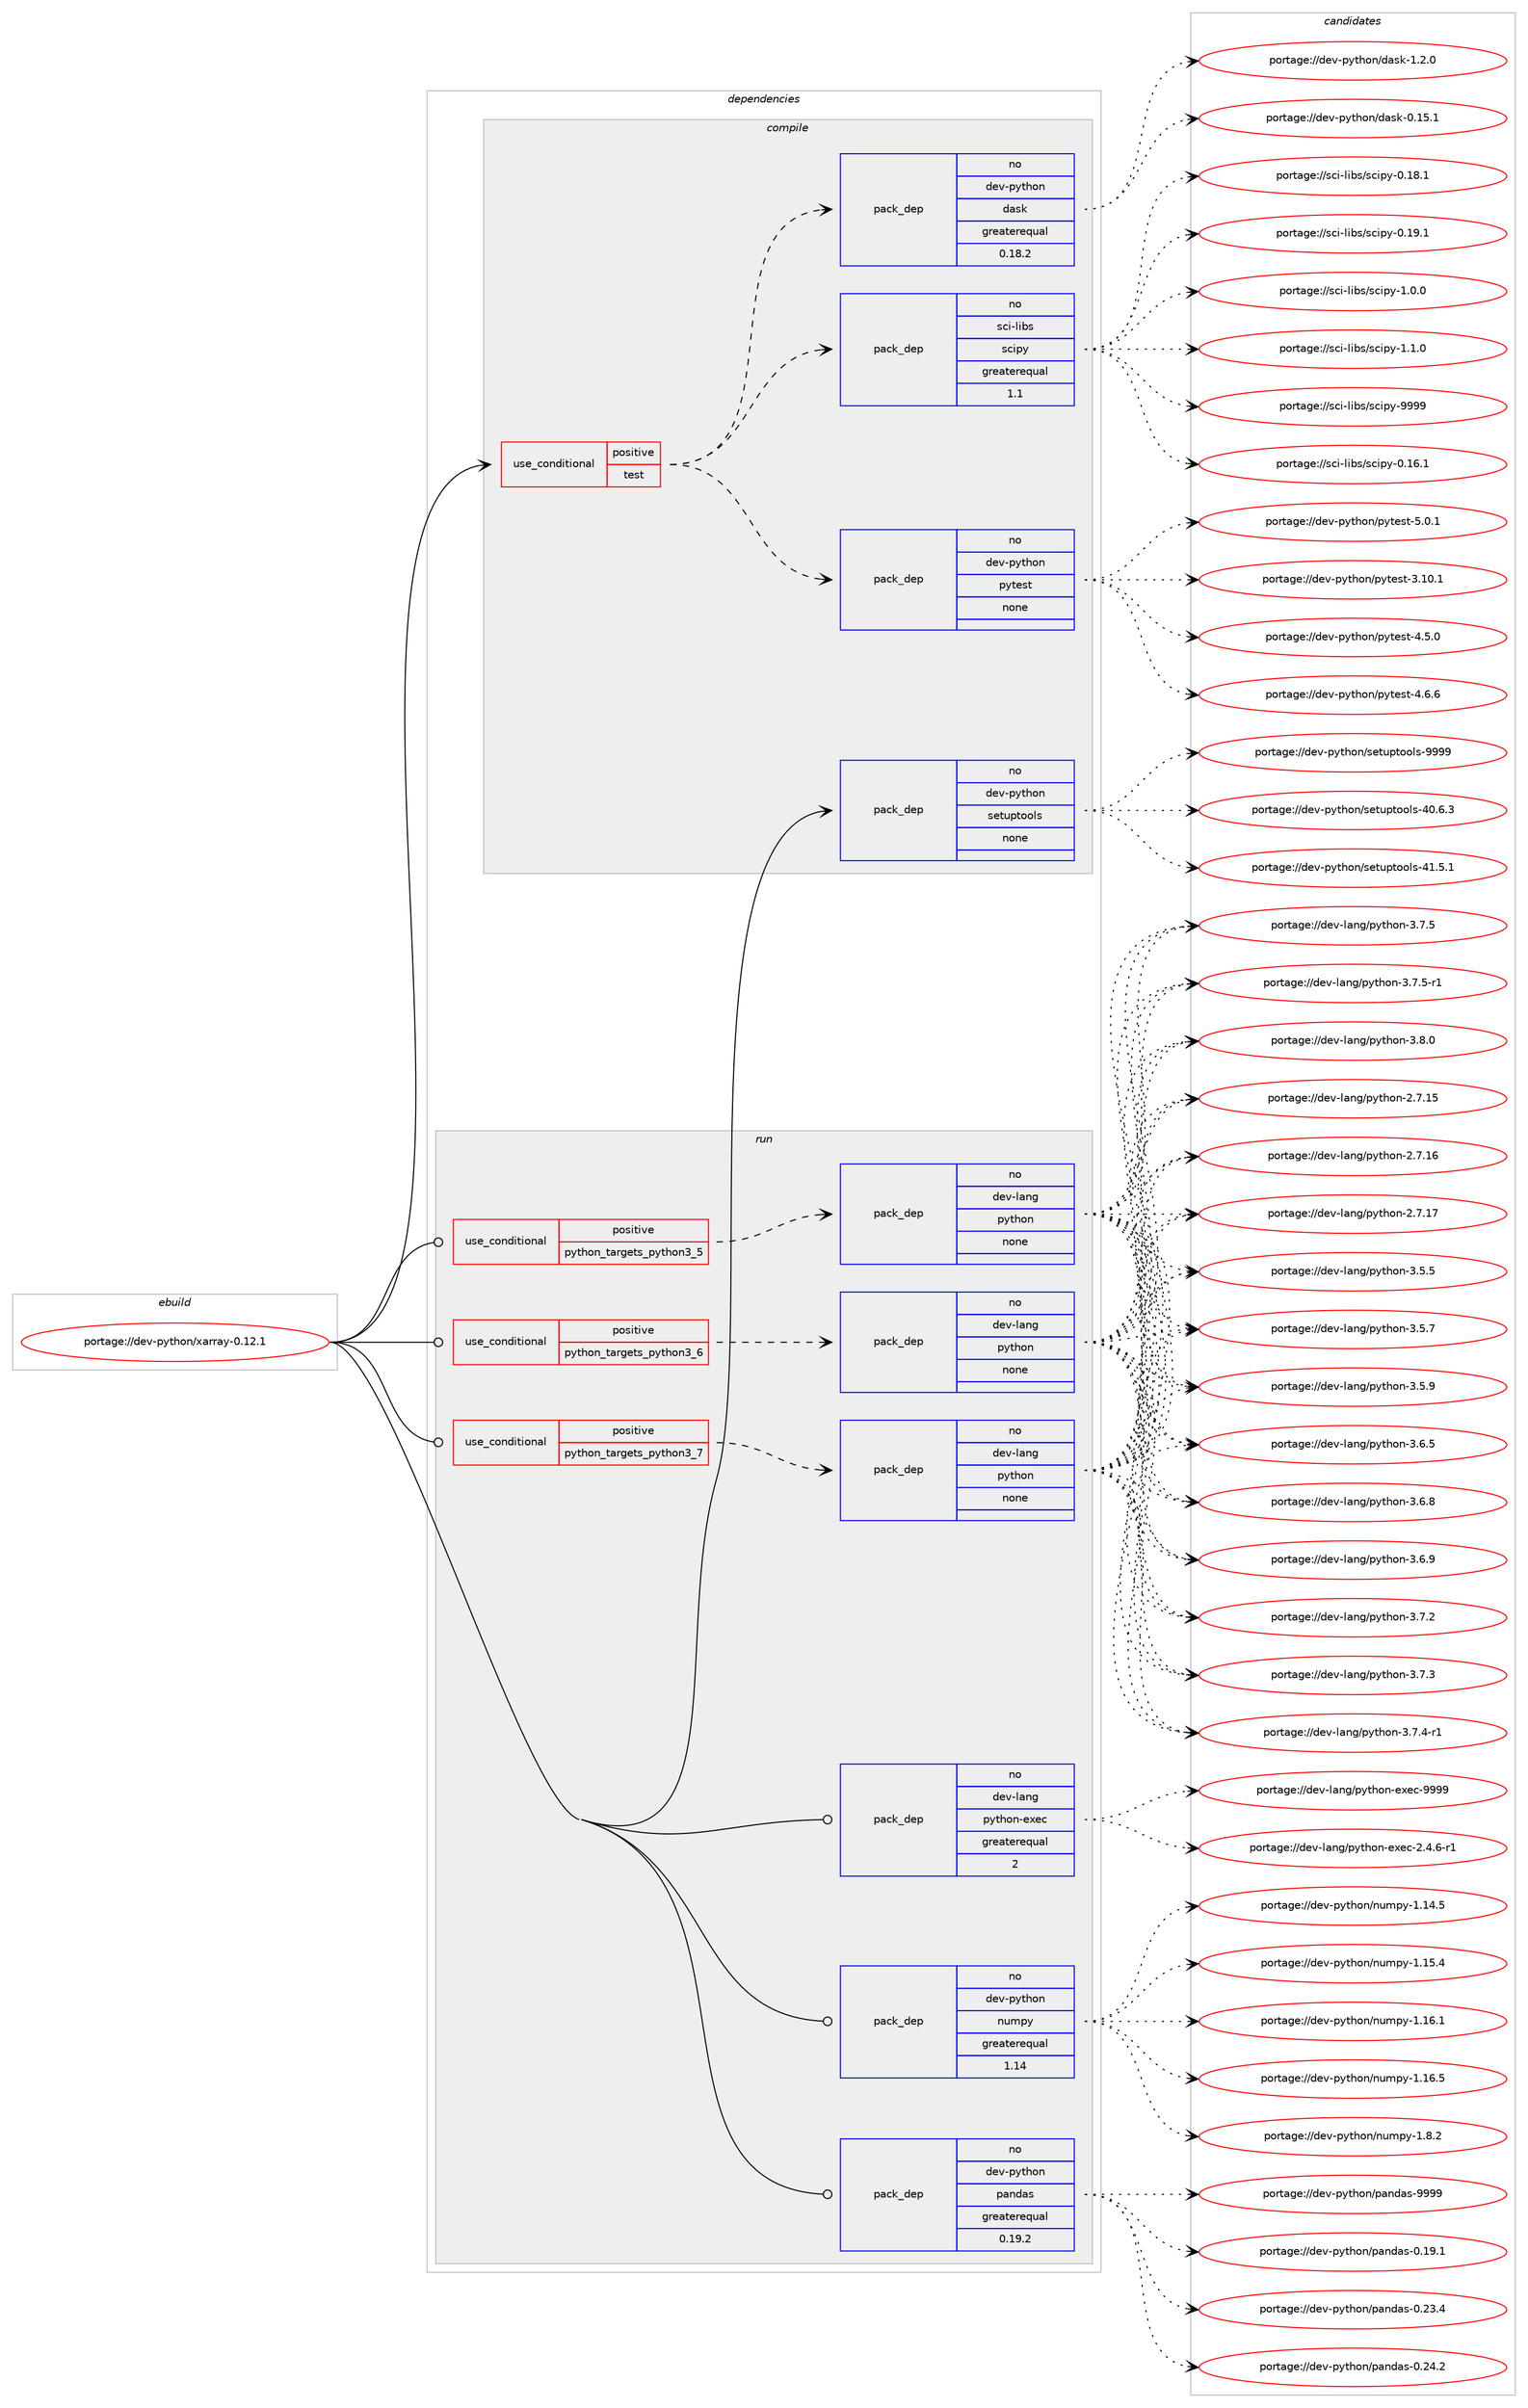 digraph prolog {

# *************
# Graph options
# *************

newrank=true;
concentrate=true;
compound=true;
graph [rankdir=LR,fontname=Helvetica,fontsize=10,ranksep=1.5];#, ranksep=2.5, nodesep=0.2];
edge  [arrowhead=vee];
node  [fontname=Helvetica,fontsize=10];

# **********
# The ebuild
# **********

subgraph cluster_leftcol {
color=gray;
rank=same;
label=<<i>ebuild</i>>;
id [label="portage://dev-python/xarray-0.12.1", color=red, width=4, href="../dev-python/xarray-0.12.1.svg"];
}

# ****************
# The dependencies
# ****************

subgraph cluster_midcol {
color=gray;
label=<<i>dependencies</i>>;
subgraph cluster_compile {
fillcolor="#eeeeee";
style=filled;
label=<<i>compile</i>>;
subgraph cond40941 {
dependency179475 [label=<<TABLE BORDER="0" CELLBORDER="1" CELLSPACING="0" CELLPADDING="4"><TR><TD ROWSPAN="3" CELLPADDING="10">use_conditional</TD></TR><TR><TD>positive</TD></TR><TR><TD>test</TD></TR></TABLE>>, shape=none, color=red];
subgraph pack135123 {
dependency179476 [label=<<TABLE BORDER="0" CELLBORDER="1" CELLSPACING="0" CELLPADDING="4" WIDTH="220"><TR><TD ROWSPAN="6" CELLPADDING="30">pack_dep</TD></TR><TR><TD WIDTH="110">no</TD></TR><TR><TD>dev-python</TD></TR><TR><TD>dask</TD></TR><TR><TD>greaterequal</TD></TR><TR><TD>0.18.2</TD></TR></TABLE>>, shape=none, color=blue];
}
dependency179475:e -> dependency179476:w [weight=20,style="dashed",arrowhead="vee"];
subgraph pack135124 {
dependency179477 [label=<<TABLE BORDER="0" CELLBORDER="1" CELLSPACING="0" CELLPADDING="4" WIDTH="220"><TR><TD ROWSPAN="6" CELLPADDING="30">pack_dep</TD></TR><TR><TD WIDTH="110">no</TD></TR><TR><TD>dev-python</TD></TR><TR><TD>pytest</TD></TR><TR><TD>none</TD></TR><TR><TD></TD></TR></TABLE>>, shape=none, color=blue];
}
dependency179475:e -> dependency179477:w [weight=20,style="dashed",arrowhead="vee"];
subgraph pack135125 {
dependency179478 [label=<<TABLE BORDER="0" CELLBORDER="1" CELLSPACING="0" CELLPADDING="4" WIDTH="220"><TR><TD ROWSPAN="6" CELLPADDING="30">pack_dep</TD></TR><TR><TD WIDTH="110">no</TD></TR><TR><TD>sci-libs</TD></TR><TR><TD>scipy</TD></TR><TR><TD>greaterequal</TD></TR><TR><TD>1.1</TD></TR></TABLE>>, shape=none, color=blue];
}
dependency179475:e -> dependency179478:w [weight=20,style="dashed",arrowhead="vee"];
}
id:e -> dependency179475:w [weight=20,style="solid",arrowhead="vee"];
subgraph pack135126 {
dependency179479 [label=<<TABLE BORDER="0" CELLBORDER="1" CELLSPACING="0" CELLPADDING="4" WIDTH="220"><TR><TD ROWSPAN="6" CELLPADDING="30">pack_dep</TD></TR><TR><TD WIDTH="110">no</TD></TR><TR><TD>dev-python</TD></TR><TR><TD>setuptools</TD></TR><TR><TD>none</TD></TR><TR><TD></TD></TR></TABLE>>, shape=none, color=blue];
}
id:e -> dependency179479:w [weight=20,style="solid",arrowhead="vee"];
}
subgraph cluster_compileandrun {
fillcolor="#eeeeee";
style=filled;
label=<<i>compile and run</i>>;
}
subgraph cluster_run {
fillcolor="#eeeeee";
style=filled;
label=<<i>run</i>>;
subgraph cond40942 {
dependency179480 [label=<<TABLE BORDER="0" CELLBORDER="1" CELLSPACING="0" CELLPADDING="4"><TR><TD ROWSPAN="3" CELLPADDING="10">use_conditional</TD></TR><TR><TD>positive</TD></TR><TR><TD>python_targets_python3_5</TD></TR></TABLE>>, shape=none, color=red];
subgraph pack135127 {
dependency179481 [label=<<TABLE BORDER="0" CELLBORDER="1" CELLSPACING="0" CELLPADDING="4" WIDTH="220"><TR><TD ROWSPAN="6" CELLPADDING="30">pack_dep</TD></TR><TR><TD WIDTH="110">no</TD></TR><TR><TD>dev-lang</TD></TR><TR><TD>python</TD></TR><TR><TD>none</TD></TR><TR><TD></TD></TR></TABLE>>, shape=none, color=blue];
}
dependency179480:e -> dependency179481:w [weight=20,style="dashed",arrowhead="vee"];
}
id:e -> dependency179480:w [weight=20,style="solid",arrowhead="odot"];
subgraph cond40943 {
dependency179482 [label=<<TABLE BORDER="0" CELLBORDER="1" CELLSPACING="0" CELLPADDING="4"><TR><TD ROWSPAN="3" CELLPADDING="10">use_conditional</TD></TR><TR><TD>positive</TD></TR><TR><TD>python_targets_python3_6</TD></TR></TABLE>>, shape=none, color=red];
subgraph pack135128 {
dependency179483 [label=<<TABLE BORDER="0" CELLBORDER="1" CELLSPACING="0" CELLPADDING="4" WIDTH="220"><TR><TD ROWSPAN="6" CELLPADDING="30">pack_dep</TD></TR><TR><TD WIDTH="110">no</TD></TR><TR><TD>dev-lang</TD></TR><TR><TD>python</TD></TR><TR><TD>none</TD></TR><TR><TD></TD></TR></TABLE>>, shape=none, color=blue];
}
dependency179482:e -> dependency179483:w [weight=20,style="dashed",arrowhead="vee"];
}
id:e -> dependency179482:w [weight=20,style="solid",arrowhead="odot"];
subgraph cond40944 {
dependency179484 [label=<<TABLE BORDER="0" CELLBORDER="1" CELLSPACING="0" CELLPADDING="4"><TR><TD ROWSPAN="3" CELLPADDING="10">use_conditional</TD></TR><TR><TD>positive</TD></TR><TR><TD>python_targets_python3_7</TD></TR></TABLE>>, shape=none, color=red];
subgraph pack135129 {
dependency179485 [label=<<TABLE BORDER="0" CELLBORDER="1" CELLSPACING="0" CELLPADDING="4" WIDTH="220"><TR><TD ROWSPAN="6" CELLPADDING="30">pack_dep</TD></TR><TR><TD WIDTH="110">no</TD></TR><TR><TD>dev-lang</TD></TR><TR><TD>python</TD></TR><TR><TD>none</TD></TR><TR><TD></TD></TR></TABLE>>, shape=none, color=blue];
}
dependency179484:e -> dependency179485:w [weight=20,style="dashed",arrowhead="vee"];
}
id:e -> dependency179484:w [weight=20,style="solid",arrowhead="odot"];
subgraph pack135130 {
dependency179486 [label=<<TABLE BORDER="0" CELLBORDER="1" CELLSPACING="0" CELLPADDING="4" WIDTH="220"><TR><TD ROWSPAN="6" CELLPADDING="30">pack_dep</TD></TR><TR><TD WIDTH="110">no</TD></TR><TR><TD>dev-lang</TD></TR><TR><TD>python-exec</TD></TR><TR><TD>greaterequal</TD></TR><TR><TD>2</TD></TR></TABLE>>, shape=none, color=blue];
}
id:e -> dependency179486:w [weight=20,style="solid",arrowhead="odot"];
subgraph pack135131 {
dependency179487 [label=<<TABLE BORDER="0" CELLBORDER="1" CELLSPACING="0" CELLPADDING="4" WIDTH="220"><TR><TD ROWSPAN="6" CELLPADDING="30">pack_dep</TD></TR><TR><TD WIDTH="110">no</TD></TR><TR><TD>dev-python</TD></TR><TR><TD>numpy</TD></TR><TR><TD>greaterequal</TD></TR><TR><TD>1.14</TD></TR></TABLE>>, shape=none, color=blue];
}
id:e -> dependency179487:w [weight=20,style="solid",arrowhead="odot"];
subgraph pack135132 {
dependency179488 [label=<<TABLE BORDER="0" CELLBORDER="1" CELLSPACING="0" CELLPADDING="4" WIDTH="220"><TR><TD ROWSPAN="6" CELLPADDING="30">pack_dep</TD></TR><TR><TD WIDTH="110">no</TD></TR><TR><TD>dev-python</TD></TR><TR><TD>pandas</TD></TR><TR><TD>greaterequal</TD></TR><TR><TD>0.19.2</TD></TR></TABLE>>, shape=none, color=blue];
}
id:e -> dependency179488:w [weight=20,style="solid",arrowhead="odot"];
}
}

# **************
# The candidates
# **************

subgraph cluster_choices {
rank=same;
color=gray;
label=<<i>candidates</i>>;

subgraph choice135123 {
color=black;
nodesep=1;
choiceportage10010111845112121116104111110471009711510745484649534649 [label="portage://dev-python/dask-0.15.1", color=red, width=4,href="../dev-python/dask-0.15.1.svg"];
choiceportage100101118451121211161041111104710097115107454946504648 [label="portage://dev-python/dask-1.2.0", color=red, width=4,href="../dev-python/dask-1.2.0.svg"];
dependency179476:e -> choiceportage10010111845112121116104111110471009711510745484649534649:w [style=dotted,weight="100"];
dependency179476:e -> choiceportage100101118451121211161041111104710097115107454946504648:w [style=dotted,weight="100"];
}
subgraph choice135124 {
color=black;
nodesep=1;
choiceportage100101118451121211161041111104711212111610111511645514649484649 [label="portage://dev-python/pytest-3.10.1", color=red, width=4,href="../dev-python/pytest-3.10.1.svg"];
choiceportage1001011184511212111610411111047112121116101115116455246534648 [label="portage://dev-python/pytest-4.5.0", color=red, width=4,href="../dev-python/pytest-4.5.0.svg"];
choiceportage1001011184511212111610411111047112121116101115116455246544654 [label="portage://dev-python/pytest-4.6.6", color=red, width=4,href="../dev-python/pytest-4.6.6.svg"];
choiceportage1001011184511212111610411111047112121116101115116455346484649 [label="portage://dev-python/pytest-5.0.1", color=red, width=4,href="../dev-python/pytest-5.0.1.svg"];
dependency179477:e -> choiceportage100101118451121211161041111104711212111610111511645514649484649:w [style=dotted,weight="100"];
dependency179477:e -> choiceportage1001011184511212111610411111047112121116101115116455246534648:w [style=dotted,weight="100"];
dependency179477:e -> choiceportage1001011184511212111610411111047112121116101115116455246544654:w [style=dotted,weight="100"];
dependency179477:e -> choiceportage1001011184511212111610411111047112121116101115116455346484649:w [style=dotted,weight="100"];
}
subgraph choice135125 {
color=black;
nodesep=1;
choiceportage115991054510810598115471159910511212145484649544649 [label="portage://sci-libs/scipy-0.16.1", color=red, width=4,href="../sci-libs/scipy-0.16.1.svg"];
choiceportage115991054510810598115471159910511212145484649564649 [label="portage://sci-libs/scipy-0.18.1", color=red, width=4,href="../sci-libs/scipy-0.18.1.svg"];
choiceportage115991054510810598115471159910511212145484649574649 [label="portage://sci-libs/scipy-0.19.1", color=red, width=4,href="../sci-libs/scipy-0.19.1.svg"];
choiceportage1159910545108105981154711599105112121454946484648 [label="portage://sci-libs/scipy-1.0.0", color=red, width=4,href="../sci-libs/scipy-1.0.0.svg"];
choiceportage1159910545108105981154711599105112121454946494648 [label="portage://sci-libs/scipy-1.1.0", color=red, width=4,href="../sci-libs/scipy-1.1.0.svg"];
choiceportage11599105451081059811547115991051121214557575757 [label="portage://sci-libs/scipy-9999", color=red, width=4,href="../sci-libs/scipy-9999.svg"];
dependency179478:e -> choiceportage115991054510810598115471159910511212145484649544649:w [style=dotted,weight="100"];
dependency179478:e -> choiceportage115991054510810598115471159910511212145484649564649:w [style=dotted,weight="100"];
dependency179478:e -> choiceportage115991054510810598115471159910511212145484649574649:w [style=dotted,weight="100"];
dependency179478:e -> choiceportage1159910545108105981154711599105112121454946484648:w [style=dotted,weight="100"];
dependency179478:e -> choiceportage1159910545108105981154711599105112121454946494648:w [style=dotted,weight="100"];
dependency179478:e -> choiceportage11599105451081059811547115991051121214557575757:w [style=dotted,weight="100"];
}
subgraph choice135126 {
color=black;
nodesep=1;
choiceportage100101118451121211161041111104711510111611711211611111110811545524846544651 [label="portage://dev-python/setuptools-40.6.3", color=red, width=4,href="../dev-python/setuptools-40.6.3.svg"];
choiceportage100101118451121211161041111104711510111611711211611111110811545524946534649 [label="portage://dev-python/setuptools-41.5.1", color=red, width=4,href="../dev-python/setuptools-41.5.1.svg"];
choiceportage10010111845112121116104111110471151011161171121161111111081154557575757 [label="portage://dev-python/setuptools-9999", color=red, width=4,href="../dev-python/setuptools-9999.svg"];
dependency179479:e -> choiceportage100101118451121211161041111104711510111611711211611111110811545524846544651:w [style=dotted,weight="100"];
dependency179479:e -> choiceportage100101118451121211161041111104711510111611711211611111110811545524946534649:w [style=dotted,weight="100"];
dependency179479:e -> choiceportage10010111845112121116104111110471151011161171121161111111081154557575757:w [style=dotted,weight="100"];
}
subgraph choice135127 {
color=black;
nodesep=1;
choiceportage10010111845108971101034711212111610411111045504655464953 [label="portage://dev-lang/python-2.7.15", color=red, width=4,href="../dev-lang/python-2.7.15.svg"];
choiceportage10010111845108971101034711212111610411111045504655464954 [label="portage://dev-lang/python-2.7.16", color=red, width=4,href="../dev-lang/python-2.7.16.svg"];
choiceportage10010111845108971101034711212111610411111045504655464955 [label="portage://dev-lang/python-2.7.17", color=red, width=4,href="../dev-lang/python-2.7.17.svg"];
choiceportage100101118451089711010347112121116104111110455146534653 [label="portage://dev-lang/python-3.5.5", color=red, width=4,href="../dev-lang/python-3.5.5.svg"];
choiceportage100101118451089711010347112121116104111110455146534655 [label="portage://dev-lang/python-3.5.7", color=red, width=4,href="../dev-lang/python-3.5.7.svg"];
choiceportage100101118451089711010347112121116104111110455146534657 [label="portage://dev-lang/python-3.5.9", color=red, width=4,href="../dev-lang/python-3.5.9.svg"];
choiceportage100101118451089711010347112121116104111110455146544653 [label="portage://dev-lang/python-3.6.5", color=red, width=4,href="../dev-lang/python-3.6.5.svg"];
choiceportage100101118451089711010347112121116104111110455146544656 [label="portage://dev-lang/python-3.6.8", color=red, width=4,href="../dev-lang/python-3.6.8.svg"];
choiceportage100101118451089711010347112121116104111110455146544657 [label="portage://dev-lang/python-3.6.9", color=red, width=4,href="../dev-lang/python-3.6.9.svg"];
choiceportage100101118451089711010347112121116104111110455146554650 [label="portage://dev-lang/python-3.7.2", color=red, width=4,href="../dev-lang/python-3.7.2.svg"];
choiceportage100101118451089711010347112121116104111110455146554651 [label="portage://dev-lang/python-3.7.3", color=red, width=4,href="../dev-lang/python-3.7.3.svg"];
choiceportage1001011184510897110103471121211161041111104551465546524511449 [label="portage://dev-lang/python-3.7.4-r1", color=red, width=4,href="../dev-lang/python-3.7.4-r1.svg"];
choiceportage100101118451089711010347112121116104111110455146554653 [label="portage://dev-lang/python-3.7.5", color=red, width=4,href="../dev-lang/python-3.7.5.svg"];
choiceportage1001011184510897110103471121211161041111104551465546534511449 [label="portage://dev-lang/python-3.7.5-r1", color=red, width=4,href="../dev-lang/python-3.7.5-r1.svg"];
choiceportage100101118451089711010347112121116104111110455146564648 [label="portage://dev-lang/python-3.8.0", color=red, width=4,href="../dev-lang/python-3.8.0.svg"];
dependency179481:e -> choiceportage10010111845108971101034711212111610411111045504655464953:w [style=dotted,weight="100"];
dependency179481:e -> choiceportage10010111845108971101034711212111610411111045504655464954:w [style=dotted,weight="100"];
dependency179481:e -> choiceportage10010111845108971101034711212111610411111045504655464955:w [style=dotted,weight="100"];
dependency179481:e -> choiceportage100101118451089711010347112121116104111110455146534653:w [style=dotted,weight="100"];
dependency179481:e -> choiceportage100101118451089711010347112121116104111110455146534655:w [style=dotted,weight="100"];
dependency179481:e -> choiceportage100101118451089711010347112121116104111110455146534657:w [style=dotted,weight="100"];
dependency179481:e -> choiceportage100101118451089711010347112121116104111110455146544653:w [style=dotted,weight="100"];
dependency179481:e -> choiceportage100101118451089711010347112121116104111110455146544656:w [style=dotted,weight="100"];
dependency179481:e -> choiceportage100101118451089711010347112121116104111110455146544657:w [style=dotted,weight="100"];
dependency179481:e -> choiceportage100101118451089711010347112121116104111110455146554650:w [style=dotted,weight="100"];
dependency179481:e -> choiceportage100101118451089711010347112121116104111110455146554651:w [style=dotted,weight="100"];
dependency179481:e -> choiceportage1001011184510897110103471121211161041111104551465546524511449:w [style=dotted,weight="100"];
dependency179481:e -> choiceportage100101118451089711010347112121116104111110455146554653:w [style=dotted,weight="100"];
dependency179481:e -> choiceportage1001011184510897110103471121211161041111104551465546534511449:w [style=dotted,weight="100"];
dependency179481:e -> choiceportage100101118451089711010347112121116104111110455146564648:w [style=dotted,weight="100"];
}
subgraph choice135128 {
color=black;
nodesep=1;
choiceportage10010111845108971101034711212111610411111045504655464953 [label="portage://dev-lang/python-2.7.15", color=red, width=4,href="../dev-lang/python-2.7.15.svg"];
choiceportage10010111845108971101034711212111610411111045504655464954 [label="portage://dev-lang/python-2.7.16", color=red, width=4,href="../dev-lang/python-2.7.16.svg"];
choiceportage10010111845108971101034711212111610411111045504655464955 [label="portage://dev-lang/python-2.7.17", color=red, width=4,href="../dev-lang/python-2.7.17.svg"];
choiceportage100101118451089711010347112121116104111110455146534653 [label="portage://dev-lang/python-3.5.5", color=red, width=4,href="../dev-lang/python-3.5.5.svg"];
choiceportage100101118451089711010347112121116104111110455146534655 [label="portage://dev-lang/python-3.5.7", color=red, width=4,href="../dev-lang/python-3.5.7.svg"];
choiceportage100101118451089711010347112121116104111110455146534657 [label="portage://dev-lang/python-3.5.9", color=red, width=4,href="../dev-lang/python-3.5.9.svg"];
choiceportage100101118451089711010347112121116104111110455146544653 [label="portage://dev-lang/python-3.6.5", color=red, width=4,href="../dev-lang/python-3.6.5.svg"];
choiceportage100101118451089711010347112121116104111110455146544656 [label="portage://dev-lang/python-3.6.8", color=red, width=4,href="../dev-lang/python-3.6.8.svg"];
choiceportage100101118451089711010347112121116104111110455146544657 [label="portage://dev-lang/python-3.6.9", color=red, width=4,href="../dev-lang/python-3.6.9.svg"];
choiceportage100101118451089711010347112121116104111110455146554650 [label="portage://dev-lang/python-3.7.2", color=red, width=4,href="../dev-lang/python-3.7.2.svg"];
choiceportage100101118451089711010347112121116104111110455146554651 [label="portage://dev-lang/python-3.7.3", color=red, width=4,href="../dev-lang/python-3.7.3.svg"];
choiceportage1001011184510897110103471121211161041111104551465546524511449 [label="portage://dev-lang/python-3.7.4-r1", color=red, width=4,href="../dev-lang/python-3.7.4-r1.svg"];
choiceportage100101118451089711010347112121116104111110455146554653 [label="portage://dev-lang/python-3.7.5", color=red, width=4,href="../dev-lang/python-3.7.5.svg"];
choiceportage1001011184510897110103471121211161041111104551465546534511449 [label="portage://dev-lang/python-3.7.5-r1", color=red, width=4,href="../dev-lang/python-3.7.5-r1.svg"];
choiceportage100101118451089711010347112121116104111110455146564648 [label="portage://dev-lang/python-3.8.0", color=red, width=4,href="../dev-lang/python-3.8.0.svg"];
dependency179483:e -> choiceportage10010111845108971101034711212111610411111045504655464953:w [style=dotted,weight="100"];
dependency179483:e -> choiceportage10010111845108971101034711212111610411111045504655464954:w [style=dotted,weight="100"];
dependency179483:e -> choiceportage10010111845108971101034711212111610411111045504655464955:w [style=dotted,weight="100"];
dependency179483:e -> choiceportage100101118451089711010347112121116104111110455146534653:w [style=dotted,weight="100"];
dependency179483:e -> choiceportage100101118451089711010347112121116104111110455146534655:w [style=dotted,weight="100"];
dependency179483:e -> choiceportage100101118451089711010347112121116104111110455146534657:w [style=dotted,weight="100"];
dependency179483:e -> choiceportage100101118451089711010347112121116104111110455146544653:w [style=dotted,weight="100"];
dependency179483:e -> choiceportage100101118451089711010347112121116104111110455146544656:w [style=dotted,weight="100"];
dependency179483:e -> choiceportage100101118451089711010347112121116104111110455146544657:w [style=dotted,weight="100"];
dependency179483:e -> choiceportage100101118451089711010347112121116104111110455146554650:w [style=dotted,weight="100"];
dependency179483:e -> choiceportage100101118451089711010347112121116104111110455146554651:w [style=dotted,weight="100"];
dependency179483:e -> choiceportage1001011184510897110103471121211161041111104551465546524511449:w [style=dotted,weight="100"];
dependency179483:e -> choiceportage100101118451089711010347112121116104111110455146554653:w [style=dotted,weight="100"];
dependency179483:e -> choiceportage1001011184510897110103471121211161041111104551465546534511449:w [style=dotted,weight="100"];
dependency179483:e -> choiceportage100101118451089711010347112121116104111110455146564648:w [style=dotted,weight="100"];
}
subgraph choice135129 {
color=black;
nodesep=1;
choiceportage10010111845108971101034711212111610411111045504655464953 [label="portage://dev-lang/python-2.7.15", color=red, width=4,href="../dev-lang/python-2.7.15.svg"];
choiceportage10010111845108971101034711212111610411111045504655464954 [label="portage://dev-lang/python-2.7.16", color=red, width=4,href="../dev-lang/python-2.7.16.svg"];
choiceportage10010111845108971101034711212111610411111045504655464955 [label="portage://dev-lang/python-2.7.17", color=red, width=4,href="../dev-lang/python-2.7.17.svg"];
choiceportage100101118451089711010347112121116104111110455146534653 [label="portage://dev-lang/python-3.5.5", color=red, width=4,href="../dev-lang/python-3.5.5.svg"];
choiceportage100101118451089711010347112121116104111110455146534655 [label="portage://dev-lang/python-3.5.7", color=red, width=4,href="../dev-lang/python-3.5.7.svg"];
choiceportage100101118451089711010347112121116104111110455146534657 [label="portage://dev-lang/python-3.5.9", color=red, width=4,href="../dev-lang/python-3.5.9.svg"];
choiceportage100101118451089711010347112121116104111110455146544653 [label="portage://dev-lang/python-3.6.5", color=red, width=4,href="../dev-lang/python-3.6.5.svg"];
choiceportage100101118451089711010347112121116104111110455146544656 [label="portage://dev-lang/python-3.6.8", color=red, width=4,href="../dev-lang/python-3.6.8.svg"];
choiceportage100101118451089711010347112121116104111110455146544657 [label="portage://dev-lang/python-3.6.9", color=red, width=4,href="../dev-lang/python-3.6.9.svg"];
choiceportage100101118451089711010347112121116104111110455146554650 [label="portage://dev-lang/python-3.7.2", color=red, width=4,href="../dev-lang/python-3.7.2.svg"];
choiceportage100101118451089711010347112121116104111110455146554651 [label="portage://dev-lang/python-3.7.3", color=red, width=4,href="../dev-lang/python-3.7.3.svg"];
choiceportage1001011184510897110103471121211161041111104551465546524511449 [label="portage://dev-lang/python-3.7.4-r1", color=red, width=4,href="../dev-lang/python-3.7.4-r1.svg"];
choiceportage100101118451089711010347112121116104111110455146554653 [label="portage://dev-lang/python-3.7.5", color=red, width=4,href="../dev-lang/python-3.7.5.svg"];
choiceportage1001011184510897110103471121211161041111104551465546534511449 [label="portage://dev-lang/python-3.7.5-r1", color=red, width=4,href="../dev-lang/python-3.7.5-r1.svg"];
choiceportage100101118451089711010347112121116104111110455146564648 [label="portage://dev-lang/python-3.8.0", color=red, width=4,href="../dev-lang/python-3.8.0.svg"];
dependency179485:e -> choiceportage10010111845108971101034711212111610411111045504655464953:w [style=dotted,weight="100"];
dependency179485:e -> choiceportage10010111845108971101034711212111610411111045504655464954:w [style=dotted,weight="100"];
dependency179485:e -> choiceportage10010111845108971101034711212111610411111045504655464955:w [style=dotted,weight="100"];
dependency179485:e -> choiceportage100101118451089711010347112121116104111110455146534653:w [style=dotted,weight="100"];
dependency179485:e -> choiceportage100101118451089711010347112121116104111110455146534655:w [style=dotted,weight="100"];
dependency179485:e -> choiceportage100101118451089711010347112121116104111110455146534657:w [style=dotted,weight="100"];
dependency179485:e -> choiceportage100101118451089711010347112121116104111110455146544653:w [style=dotted,weight="100"];
dependency179485:e -> choiceportage100101118451089711010347112121116104111110455146544656:w [style=dotted,weight="100"];
dependency179485:e -> choiceportage100101118451089711010347112121116104111110455146544657:w [style=dotted,weight="100"];
dependency179485:e -> choiceportage100101118451089711010347112121116104111110455146554650:w [style=dotted,weight="100"];
dependency179485:e -> choiceportage100101118451089711010347112121116104111110455146554651:w [style=dotted,weight="100"];
dependency179485:e -> choiceportage1001011184510897110103471121211161041111104551465546524511449:w [style=dotted,weight="100"];
dependency179485:e -> choiceportage100101118451089711010347112121116104111110455146554653:w [style=dotted,weight="100"];
dependency179485:e -> choiceportage1001011184510897110103471121211161041111104551465546534511449:w [style=dotted,weight="100"];
dependency179485:e -> choiceportage100101118451089711010347112121116104111110455146564648:w [style=dotted,weight="100"];
}
subgraph choice135130 {
color=black;
nodesep=1;
choiceportage10010111845108971101034711212111610411111045101120101994550465246544511449 [label="portage://dev-lang/python-exec-2.4.6-r1", color=red, width=4,href="../dev-lang/python-exec-2.4.6-r1.svg"];
choiceportage10010111845108971101034711212111610411111045101120101994557575757 [label="portage://dev-lang/python-exec-9999", color=red, width=4,href="../dev-lang/python-exec-9999.svg"];
dependency179486:e -> choiceportage10010111845108971101034711212111610411111045101120101994550465246544511449:w [style=dotted,weight="100"];
dependency179486:e -> choiceportage10010111845108971101034711212111610411111045101120101994557575757:w [style=dotted,weight="100"];
}
subgraph choice135131 {
color=black;
nodesep=1;
choiceportage100101118451121211161041111104711011710911212145494649524653 [label="portage://dev-python/numpy-1.14.5", color=red, width=4,href="../dev-python/numpy-1.14.5.svg"];
choiceportage100101118451121211161041111104711011710911212145494649534652 [label="portage://dev-python/numpy-1.15.4", color=red, width=4,href="../dev-python/numpy-1.15.4.svg"];
choiceportage100101118451121211161041111104711011710911212145494649544649 [label="portage://dev-python/numpy-1.16.1", color=red, width=4,href="../dev-python/numpy-1.16.1.svg"];
choiceportage100101118451121211161041111104711011710911212145494649544653 [label="portage://dev-python/numpy-1.16.5", color=red, width=4,href="../dev-python/numpy-1.16.5.svg"];
choiceportage1001011184511212111610411111047110117109112121454946564650 [label="portage://dev-python/numpy-1.8.2", color=red, width=4,href="../dev-python/numpy-1.8.2.svg"];
dependency179487:e -> choiceportage100101118451121211161041111104711011710911212145494649524653:w [style=dotted,weight="100"];
dependency179487:e -> choiceportage100101118451121211161041111104711011710911212145494649534652:w [style=dotted,weight="100"];
dependency179487:e -> choiceportage100101118451121211161041111104711011710911212145494649544649:w [style=dotted,weight="100"];
dependency179487:e -> choiceportage100101118451121211161041111104711011710911212145494649544653:w [style=dotted,weight="100"];
dependency179487:e -> choiceportage1001011184511212111610411111047110117109112121454946564650:w [style=dotted,weight="100"];
}
subgraph choice135132 {
color=black;
nodesep=1;
choiceportage1001011184511212111610411111047112971101009711545484649574649 [label="portage://dev-python/pandas-0.19.1", color=red, width=4,href="../dev-python/pandas-0.19.1.svg"];
choiceportage1001011184511212111610411111047112971101009711545484650514652 [label="portage://dev-python/pandas-0.23.4", color=red, width=4,href="../dev-python/pandas-0.23.4.svg"];
choiceportage1001011184511212111610411111047112971101009711545484650524650 [label="portage://dev-python/pandas-0.24.2", color=red, width=4,href="../dev-python/pandas-0.24.2.svg"];
choiceportage100101118451121211161041111104711297110100971154557575757 [label="portage://dev-python/pandas-9999", color=red, width=4,href="../dev-python/pandas-9999.svg"];
dependency179488:e -> choiceportage1001011184511212111610411111047112971101009711545484649574649:w [style=dotted,weight="100"];
dependency179488:e -> choiceportage1001011184511212111610411111047112971101009711545484650514652:w [style=dotted,weight="100"];
dependency179488:e -> choiceportage1001011184511212111610411111047112971101009711545484650524650:w [style=dotted,weight="100"];
dependency179488:e -> choiceportage100101118451121211161041111104711297110100971154557575757:w [style=dotted,weight="100"];
}
}

}
